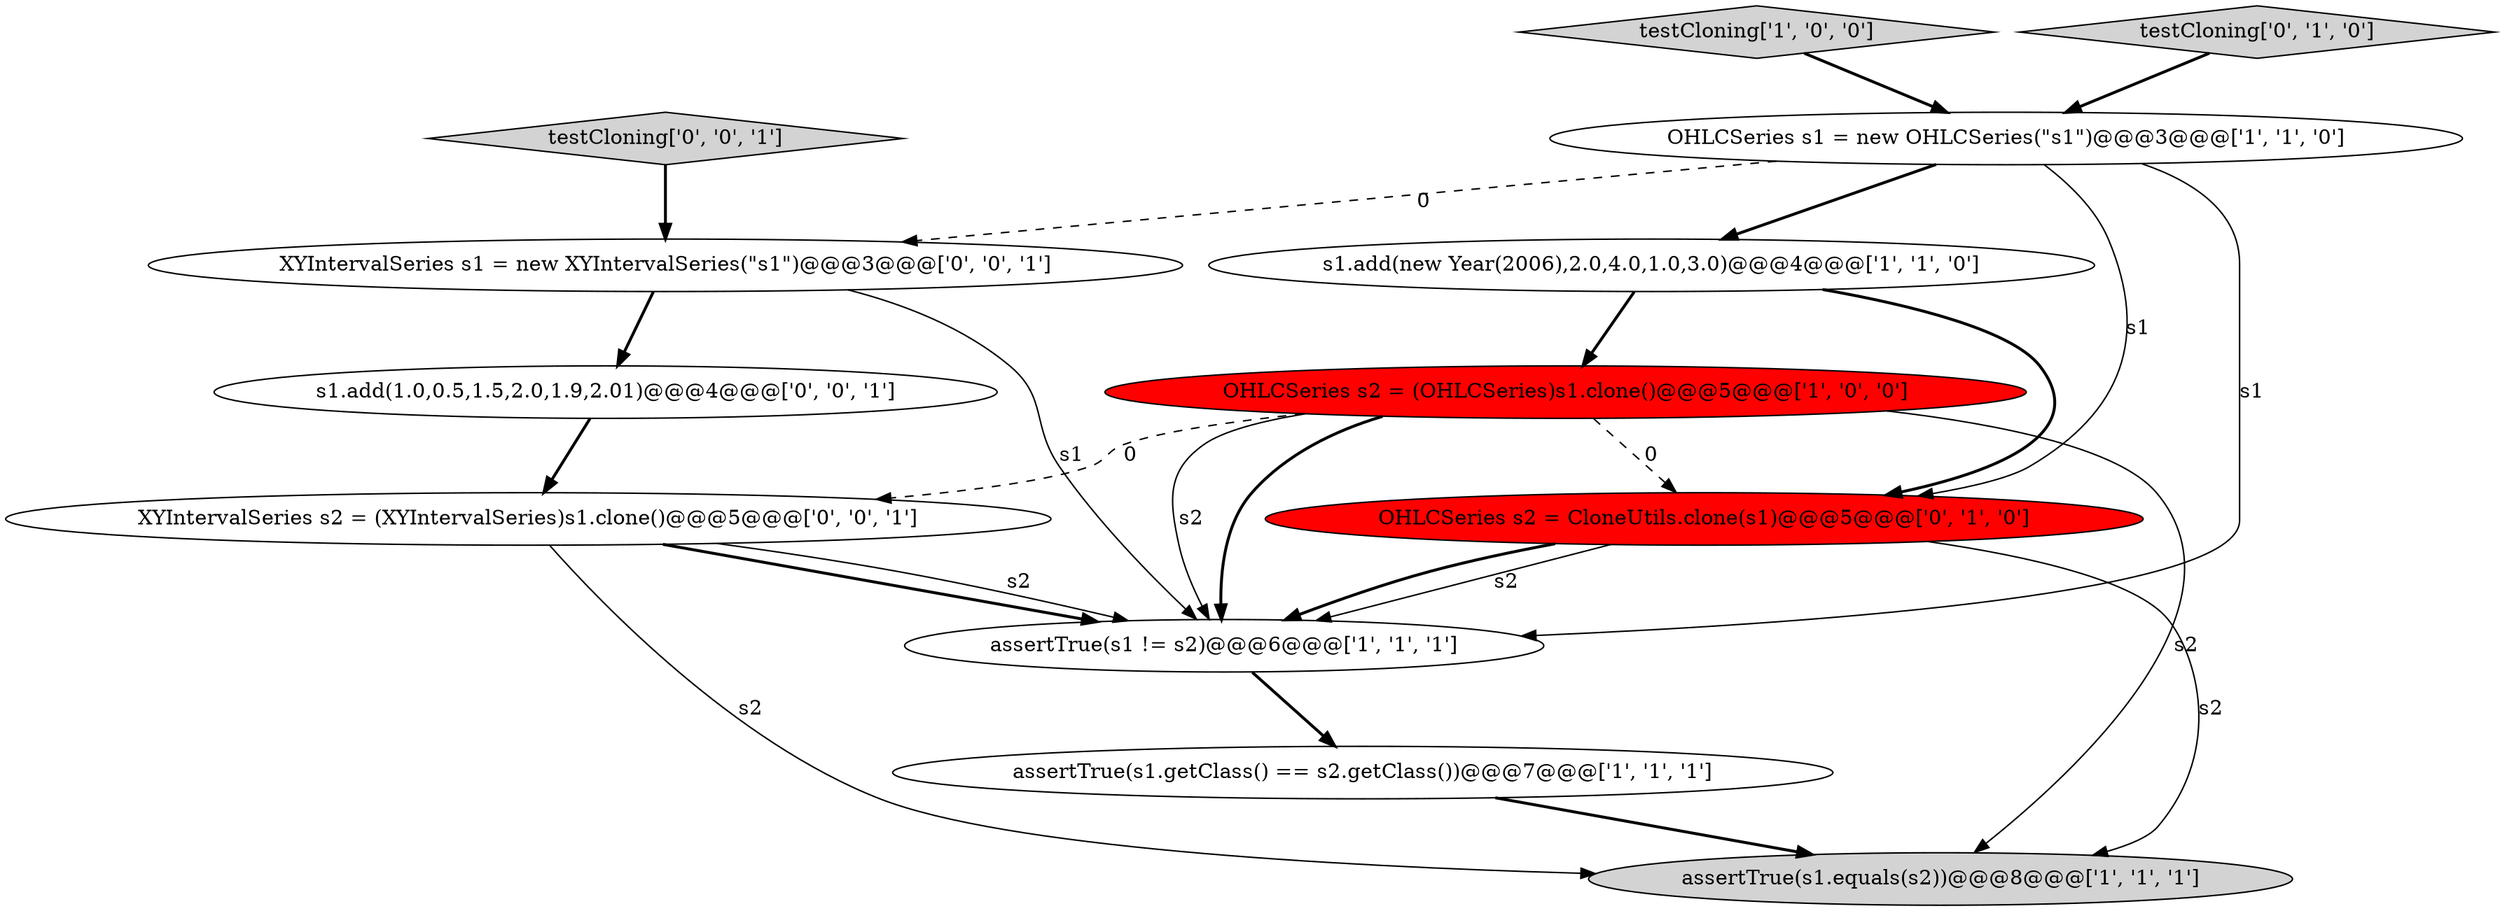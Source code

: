 digraph {
11 [style = filled, label = "XYIntervalSeries s2 = (XYIntervalSeries)s1.clone()@@@5@@@['0', '0', '1']", fillcolor = white, shape = ellipse image = "AAA0AAABBB3BBB"];
12 [style = filled, label = "testCloning['0', '0', '1']", fillcolor = lightgray, shape = diamond image = "AAA0AAABBB3BBB"];
3 [style = filled, label = "OHLCSeries s2 = (OHLCSeries)s1.clone()@@@5@@@['1', '0', '0']", fillcolor = red, shape = ellipse image = "AAA1AAABBB1BBB"];
6 [style = filled, label = "assertTrue(s1.getClass() == s2.getClass())@@@7@@@['1', '1', '1']", fillcolor = white, shape = ellipse image = "AAA0AAABBB1BBB"];
5 [style = filled, label = "assertTrue(s1 != s2)@@@6@@@['1', '1', '1']", fillcolor = white, shape = ellipse image = "AAA0AAABBB1BBB"];
8 [style = filled, label = "OHLCSeries s2 = CloneUtils.clone(s1)@@@5@@@['0', '1', '0']", fillcolor = red, shape = ellipse image = "AAA1AAABBB2BBB"];
9 [style = filled, label = "s1.add(1.0,0.5,1.5,2.0,1.9,2.01)@@@4@@@['0', '0', '1']", fillcolor = white, shape = ellipse image = "AAA0AAABBB3BBB"];
0 [style = filled, label = "assertTrue(s1.equals(s2))@@@8@@@['1', '1', '1']", fillcolor = lightgray, shape = ellipse image = "AAA0AAABBB1BBB"];
4 [style = filled, label = "testCloning['1', '0', '0']", fillcolor = lightgray, shape = diamond image = "AAA0AAABBB1BBB"];
1 [style = filled, label = "s1.add(new Year(2006),2.0,4.0,1.0,3.0)@@@4@@@['1', '1', '0']", fillcolor = white, shape = ellipse image = "AAA0AAABBB1BBB"];
7 [style = filled, label = "testCloning['0', '1', '0']", fillcolor = lightgray, shape = diamond image = "AAA0AAABBB2BBB"];
10 [style = filled, label = "XYIntervalSeries s1 = new XYIntervalSeries(\"s1\")@@@3@@@['0', '0', '1']", fillcolor = white, shape = ellipse image = "AAA0AAABBB3BBB"];
2 [style = filled, label = "OHLCSeries s1 = new OHLCSeries(\"s1\")@@@3@@@['1', '1', '0']", fillcolor = white, shape = ellipse image = "AAA0AAABBB1BBB"];
1->8 [style = bold, label=""];
9->11 [style = bold, label=""];
2->8 [style = solid, label="s1"];
2->5 [style = solid, label="s1"];
2->1 [style = bold, label=""];
8->0 [style = solid, label="s2"];
1->3 [style = bold, label=""];
6->0 [style = bold, label=""];
4->2 [style = bold, label=""];
8->5 [style = solid, label="s2"];
3->0 [style = solid, label="s2"];
2->10 [style = dashed, label="0"];
3->5 [style = solid, label="s2"];
11->5 [style = bold, label=""];
3->5 [style = bold, label=""];
12->10 [style = bold, label=""];
5->6 [style = bold, label=""];
8->5 [style = bold, label=""];
11->5 [style = solid, label="s2"];
7->2 [style = bold, label=""];
3->8 [style = dashed, label="0"];
11->0 [style = solid, label="s2"];
10->9 [style = bold, label=""];
10->5 [style = solid, label="s1"];
3->11 [style = dashed, label="0"];
}
